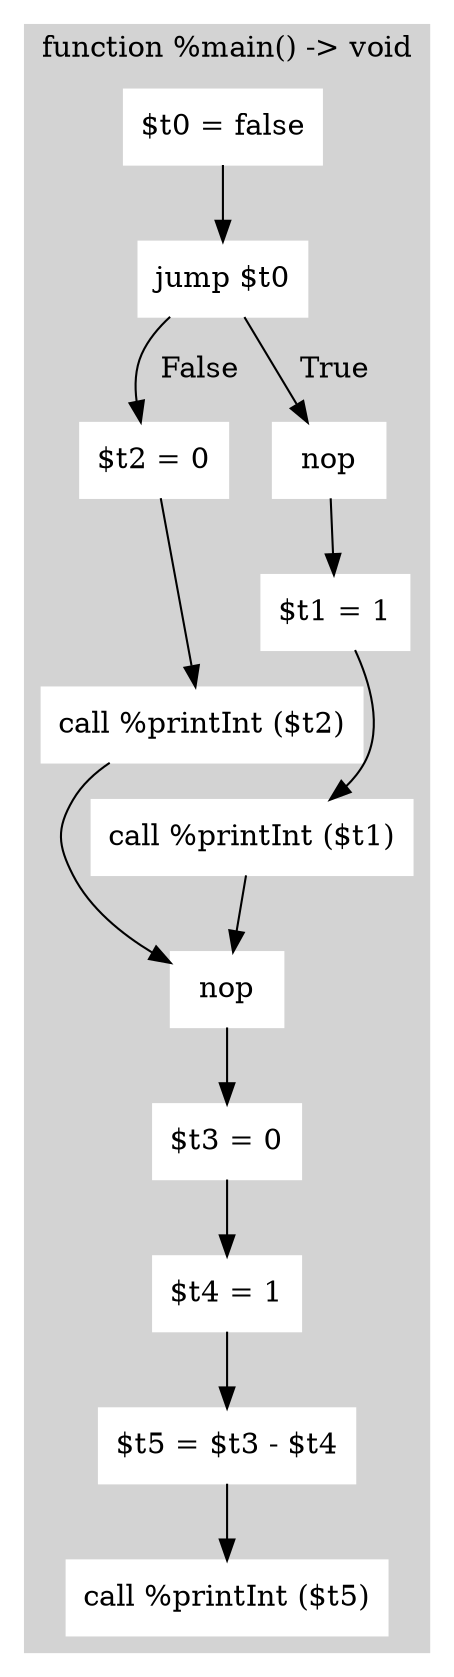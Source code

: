 digraph Program {
  node [shape=rectangle]; 

  subgraph cluster_main {
    style=filled;color=lightgrey;node [style=filled, color=white];
    label="function %main() -> void";
    main_n0 [label="$t0 = false"];
    main_n0 -> main_n1;
    main_n1 [label="jump $t0"];
    main_n1 -> main_n2 [label="  False  "];
    main_n1 -> main_n3 [label="  True  "];
    main_n3 [label="nop"];
    main_n3 -> main_n4;
    main_n4 [label="$t1 = 1"];
    main_n4 -> main_n5;
    main_n5 [label="call %printInt ($t1)"];
    main_n5 -> main_n6;
    main_n6 [label="nop"];
    main_n6 -> main_n7;
    main_n7 [label="$t3 = 0"];
    main_n7 -> main_n8;
    main_n8 [label="$t4 = 1"];
    main_n8 -> main_n9;
    main_n9 [label="$t5 = $t3 - $t4"];
    main_n9 -> main_n10;
    main_n10 [label="call %printInt ($t5)"];
    main_n2 [label="$t2 = 0"];
    main_n2 -> main_n11;
    main_n11 [label="call %printInt ($t2)"];
    main_n11 -> main_n6;
  }

}
